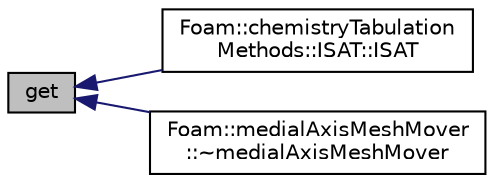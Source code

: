 digraph "get"
{
  bgcolor="transparent";
  edge [fontname="Helvetica",fontsize="10",labelfontname="Helvetica",labelfontsize="10"];
  node [fontname="Helvetica",fontsize="10",shape=record];
  rankdir="LR";
  Node1 [label="get",height=0.2,width=0.4,color="black", fillcolor="grey75", style="filled" fontcolor="black"];
  Node1 -> Node2 [dir="back",color="midnightblue",fontsize="10",style="solid",fontname="Helvetica"];
  Node2 [label="Foam::chemistryTabulation\lMethods::ISAT::ISAT",height=0.2,width=0.4,color="black",URL="$classFoam_1_1chemistryTabulationMethods_1_1ISAT.html#ab6bbb4ab509413a4f34335dbf6812f75",tooltip="Construct from dictionary. "];
  Node1 -> Node3 [dir="back",color="midnightblue",fontsize="10",style="solid",fontname="Helvetica"];
  Node3 [label="Foam::medialAxisMeshMover\l::~medialAxisMeshMover",height=0.2,width=0.4,color="black",URL="$classFoam_1_1medialAxisMeshMover.html#a03eb6ed57214533ca9c7282a850b1ea3"];
}
